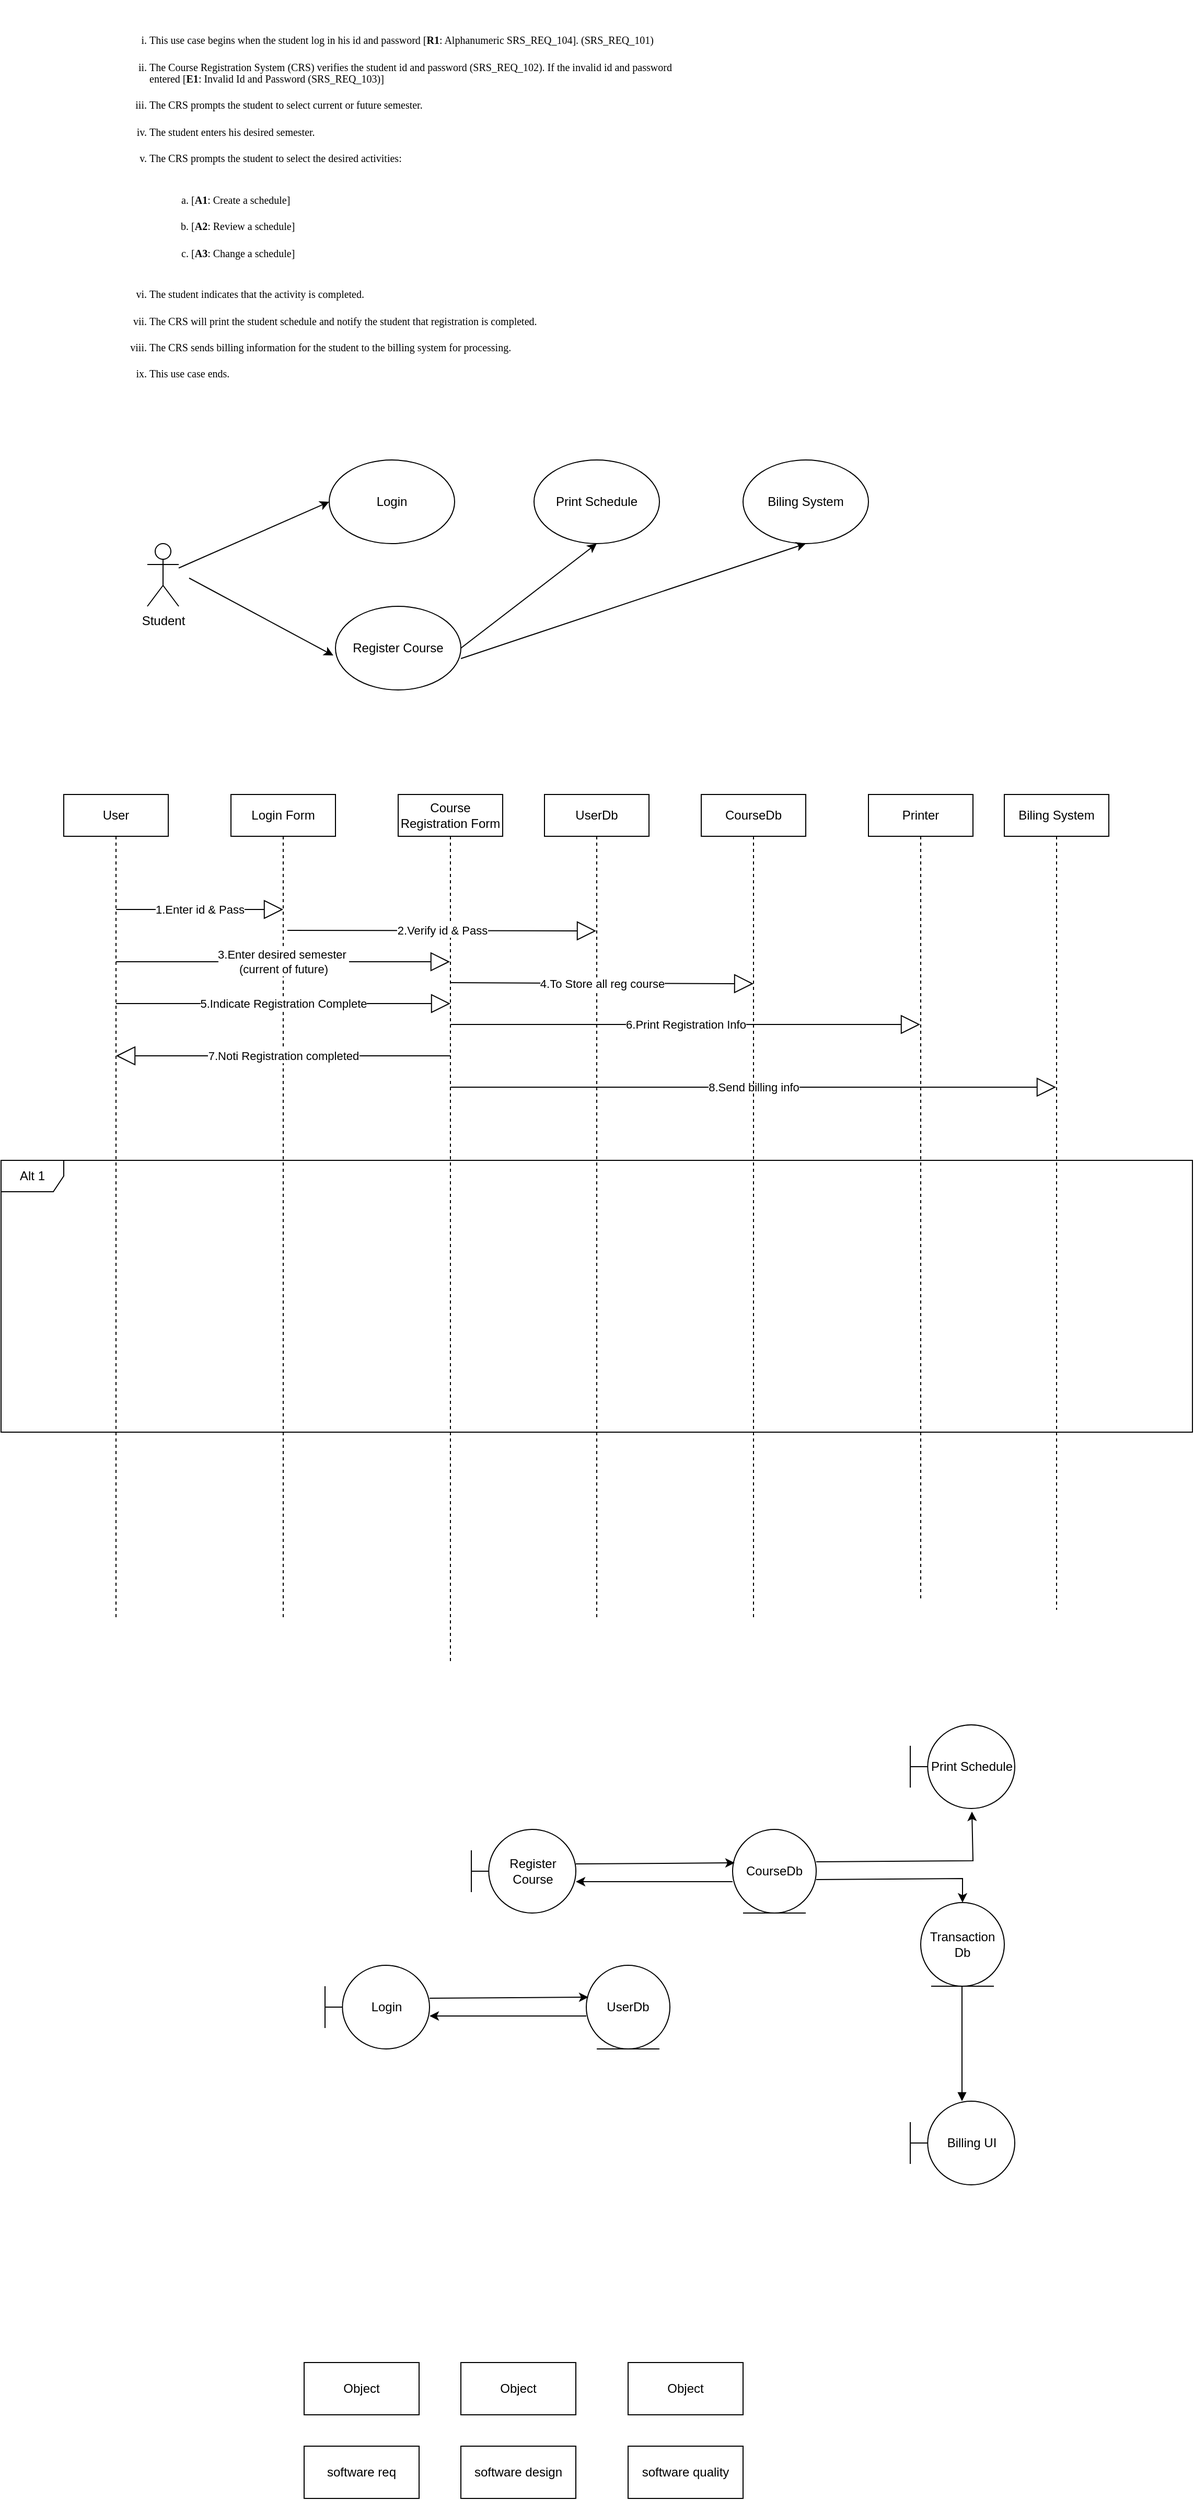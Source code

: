 <mxfile version="22.0.8" type="github">
  <diagram name="Page-1" id="VdK0MEr7L4QaRIki6hEE">
    <mxGraphModel dx="2103" dy="654" grid="1" gridSize="10" guides="1" tooltips="1" connect="1" arrows="1" fold="1" page="1" pageScale="1" pageWidth="827" pageHeight="1169" math="0" shadow="0">
      <root>
        <mxCell id="0" />
        <mxCell id="1" parent="0" />
        <mxCell id="ehw57DtEFJ7WW9thNjO3-1" value="&lt;ol style=&quot;list-style-type: lower-roman&quot;&gt;&#xa;&lt;li style=&quot;margin: 0.0px 0.0px 0.0px 0.0px; font: 10.0px Verdana; color: #000000&quot;&gt;This use case begins when the student log in his id and password [&lt;b&gt;R1&lt;/b&gt;: Alphanumeric SRS_REQ_104]. (SRS_REQ_101)&lt;/li&gt;&#xa;&lt;li style=&quot;margin: 0.0px 0.0px 0.0px 0.0px; font: 10.0px Verdana; color: #000000&quot;&gt;The Course Registration System (CRS) verifies the student id and password (SRS_REQ_102). If the invalid id and password entered [&lt;b&gt;E1&lt;/b&gt;: Invalid Id and Password (SRS_REQ_103)]&lt;/li&gt;&#xa;&lt;li style=&quot;margin: 0.0px 0.0px 0.0px 0.0px; font: 10.0px Verdana; color: #000000&quot;&gt;The CRS prompts the student to select current or future semester.&lt;/li&gt;&#xa;&lt;li style=&quot;margin: 0.0px 0.0px 0.0px 0.0px; font: 10.0px Verdana; color: #000000&quot;&gt;The student enters his desired semester.&lt;/li&gt;&#xa;&lt;li style=&quot;margin: 0.0px 0.0px 0.0px 0.0px; font: 10.0px Verdana; color: #000000&quot;&gt;The CRS prompts the student to select the desired activities:&lt;/li&gt;&#xa;&lt;ol style=&quot;list-style-type: lower-alpha&quot;&gt;&#xa;&lt;li style=&quot;margin: 0.0px 0.0px 0.0px 0.0px; font: 10.0px Verdana; color: #000000&quot;&gt;[&lt;b&gt;A1&lt;/b&gt;: Create a schedule]&lt;/li&gt;&#xa;&lt;li style=&quot;margin: 0.0px 0.0px 0.0px 0.0px; font: 10.0px Verdana; color: #000000&quot;&gt;[&lt;b&gt;A2&lt;/b&gt;: Review a schedule]&lt;/li&gt;&#xa;&lt;li style=&quot;margin: 0.0px 0.0px 0.0px 0.0px; font: 10.0px Verdana; color: #000000&quot;&gt;[&lt;b&gt;A3&lt;/b&gt;: Change a schedule]&lt;/li&gt;&#xa;&lt;/ol&gt;&#xa;&lt;li style=&quot;margin: 0.0px 0.0px 0.0px 0.0px; font: 10.0px Verdana; color: #000000&quot;&gt;The student indicates that the activity is completed.&lt;/li&gt;&#xa;&lt;li style=&quot;margin: 0.0px 0.0px 0.0px 0.0px; font: 10.0px Verdana; color: #000000&quot;&gt;The CRS will print the student schedule and notify the student that registration is completed.&lt;/li&gt;&#xa;&lt;li style=&quot;margin: 0.0px 0.0px 0.0px 0.0px; font: 10.0px Verdana; color: #000000&quot;&gt;The CRS sends billing information for the student to the billing system for processing.&lt;/li&gt;&#xa;&lt;li style=&quot;margin: 0.0px 0.0px 0.0px 0.0px; font: 10.0px Verdana; color: #000000&quot;&gt;This use case ends.&lt;/li&gt;&#xa;&lt;/ol&gt;" style="text;whiteSpace=wrap;html=1;" vertex="1" parent="1">
          <mxGeometry x="80" width="560" height="430" as="geometry" />
        </mxCell>
        <mxCell id="ehw57DtEFJ7WW9thNjO3-2" value="Student" style="shape=umlActor;verticalLabelPosition=bottom;verticalAlign=top;html=1;outlineConnect=0;" vertex="1" parent="1">
          <mxGeometry x="120" y="520" width="30" height="60" as="geometry" />
        </mxCell>
        <mxCell id="ehw57DtEFJ7WW9thNjO3-4" value="Login" style="ellipse;whiteSpace=wrap;html=1;" vertex="1" parent="1">
          <mxGeometry x="294" y="440" width="120" height="80" as="geometry" />
        </mxCell>
        <mxCell id="ehw57DtEFJ7WW9thNjO3-5" value="" style="endArrow=classic;html=1;rounded=0;entryX=0;entryY=0.5;entryDx=0;entryDy=0;" edge="1" parent="1" source="ehw57DtEFJ7WW9thNjO3-2" target="ehw57DtEFJ7WW9thNjO3-4">
          <mxGeometry width="50" height="50" relative="1" as="geometry">
            <mxPoint x="160" y="555" as="sourcePoint" />
            <mxPoint x="210" y="505" as="targetPoint" />
          </mxGeometry>
        </mxCell>
        <mxCell id="ehw57DtEFJ7WW9thNjO3-6" value="Register Course" style="ellipse;whiteSpace=wrap;html=1;" vertex="1" parent="1">
          <mxGeometry x="300" y="580" width="120" height="80" as="geometry" />
        </mxCell>
        <mxCell id="ehw57DtEFJ7WW9thNjO3-7" value="" style="endArrow=classic;html=1;rounded=0;entryX=-0.017;entryY=0.588;entryDx=0;entryDy=0;entryPerimeter=0;" edge="1" parent="1" target="ehw57DtEFJ7WW9thNjO3-6">
          <mxGeometry width="50" height="50" relative="1" as="geometry">
            <mxPoint x="160" y="553" as="sourcePoint" />
            <mxPoint x="304" y="490" as="targetPoint" />
          </mxGeometry>
        </mxCell>
        <mxCell id="ehw57DtEFJ7WW9thNjO3-8" value="Print Schedule" style="ellipse;whiteSpace=wrap;html=1;" vertex="1" parent="1">
          <mxGeometry x="490" y="440" width="120" height="80" as="geometry" />
        </mxCell>
        <mxCell id="ehw57DtEFJ7WW9thNjO3-9" value="Biling System" style="ellipse;whiteSpace=wrap;html=1;" vertex="1" parent="1">
          <mxGeometry x="690" y="440" width="120" height="80" as="geometry" />
        </mxCell>
        <mxCell id="ehw57DtEFJ7WW9thNjO3-10" value="" style="endArrow=classic;html=1;rounded=0;entryX=0.5;entryY=1;entryDx=0;entryDy=0;exitX=1;exitY=0.5;exitDx=0;exitDy=0;" edge="1" parent="1" source="ehw57DtEFJ7WW9thNjO3-6" target="ehw57DtEFJ7WW9thNjO3-8">
          <mxGeometry width="50" height="50" relative="1" as="geometry">
            <mxPoint x="380" y="633" as="sourcePoint" />
            <mxPoint x="524" y="570" as="targetPoint" />
          </mxGeometry>
        </mxCell>
        <mxCell id="ehw57DtEFJ7WW9thNjO3-11" value="" style="endArrow=classic;html=1;rounded=0;entryX=0.5;entryY=1;entryDx=0;entryDy=0;exitX=1;exitY=0.625;exitDx=0;exitDy=0;exitPerimeter=0;" edge="1" parent="1" source="ehw57DtEFJ7WW9thNjO3-6" target="ehw57DtEFJ7WW9thNjO3-9">
          <mxGeometry width="50" height="50" relative="1" as="geometry">
            <mxPoint x="380" y="620" as="sourcePoint" />
            <mxPoint x="518" y="694" as="targetPoint" />
          </mxGeometry>
        </mxCell>
        <mxCell id="ehw57DtEFJ7WW9thNjO3-12" value="Login" style="shape=umlBoundary;whiteSpace=wrap;html=1;" vertex="1" parent="1">
          <mxGeometry x="290" y="1880" width="100" height="80" as="geometry" />
        </mxCell>
        <mxCell id="ehw57DtEFJ7WW9thNjO3-13" value="Register Course" style="shape=umlBoundary;whiteSpace=wrap;html=1;" vertex="1" parent="1">
          <mxGeometry x="430" y="1750" width="100" height="80" as="geometry" />
        </mxCell>
        <mxCell id="ehw57DtEFJ7WW9thNjO3-14" value="UserDb" style="ellipse;shape=umlEntity;whiteSpace=wrap;html=1;" vertex="1" parent="1">
          <mxGeometry x="540" y="1880" width="80" height="80" as="geometry" />
        </mxCell>
        <mxCell id="ehw57DtEFJ7WW9thNjO3-15" value="CourseDb" style="ellipse;shape=umlEntity;whiteSpace=wrap;html=1;" vertex="1" parent="1">
          <mxGeometry x="680" y="1750" width="80" height="80" as="geometry" />
        </mxCell>
        <mxCell id="ehw57DtEFJ7WW9thNjO3-27" value="Print Schedule" style="shape=umlBoundary;whiteSpace=wrap;html=1;" vertex="1" parent="1">
          <mxGeometry x="850" y="1650" width="100" height="80" as="geometry" />
        </mxCell>
        <mxCell id="ehw57DtEFJ7WW9thNjO3-28" value="Transaction Db" style="ellipse;shape=umlEntity;whiteSpace=wrap;html=1;" vertex="1" parent="1">
          <mxGeometry x="860" y="1820" width="80" height="80" as="geometry" />
        </mxCell>
        <mxCell id="ehw57DtEFJ7WW9thNjO3-31" value="Billing UI" style="shape=umlBoundary;whiteSpace=wrap;html=1;" vertex="1" parent="1">
          <mxGeometry x="850" y="2010" width="100" height="80" as="geometry" />
        </mxCell>
        <mxCell id="ehw57DtEFJ7WW9thNjO3-32" value="" style="html=1;verticalAlign=bottom;endArrow=block;curved=0;rounded=0;" edge="1" parent="1">
          <mxGeometry width="80" relative="1" as="geometry">
            <mxPoint x="899.5" y="1900" as="sourcePoint" />
            <mxPoint x="899.5" y="2010" as="targetPoint" />
          </mxGeometry>
        </mxCell>
        <mxCell id="ehw57DtEFJ7WW9thNjO3-33" value="" style="endArrow=classic;html=1;rounded=0;entryX=0.025;entryY=0.4;entryDx=0;entryDy=0;entryPerimeter=0;" edge="1" parent="1" target="ehw57DtEFJ7WW9thNjO3-15">
          <mxGeometry width="50" height="50" relative="1" as="geometry">
            <mxPoint x="530" y="1783" as="sourcePoint" />
            <mxPoint x="674" y="1720" as="targetPoint" />
          </mxGeometry>
        </mxCell>
        <mxCell id="ehw57DtEFJ7WW9thNjO3-34" value="" style="endArrow=classic;html=1;rounded=0;" edge="1" parent="1">
          <mxGeometry width="50" height="50" relative="1" as="geometry">
            <mxPoint x="680" y="1800" as="sourcePoint" />
            <mxPoint x="530" y="1800" as="targetPoint" />
          </mxGeometry>
        </mxCell>
        <mxCell id="ehw57DtEFJ7WW9thNjO3-35" value="" style="endArrow=classic;html=1;rounded=0;entryX=0.025;entryY=0.4;entryDx=0;entryDy=0;entryPerimeter=0;" edge="1" parent="1">
          <mxGeometry width="50" height="50" relative="1" as="geometry">
            <mxPoint x="390" y="1911.5" as="sourcePoint" />
            <mxPoint x="542" y="1910.5" as="targetPoint" />
          </mxGeometry>
        </mxCell>
        <mxCell id="ehw57DtEFJ7WW9thNjO3-36" value="" style="endArrow=classic;html=1;rounded=0;" edge="1" parent="1">
          <mxGeometry width="50" height="50" relative="1" as="geometry">
            <mxPoint x="540" y="1928.5" as="sourcePoint" />
            <mxPoint x="390" y="1928.5" as="targetPoint" />
          </mxGeometry>
        </mxCell>
        <mxCell id="ehw57DtEFJ7WW9thNjO3-37" value="" style="endArrow=classic;html=1;rounded=0;entryX=0.59;entryY=1.038;entryDx=0;entryDy=0;entryPerimeter=0;" edge="1" parent="1" target="ehw57DtEFJ7WW9thNjO3-27">
          <mxGeometry width="50" height="50" relative="1" as="geometry">
            <mxPoint x="760" y="1781" as="sourcePoint" />
            <mxPoint x="912" y="1780" as="targetPoint" />
            <Array as="points">
              <mxPoint x="910" y="1780" />
            </Array>
          </mxGeometry>
        </mxCell>
        <mxCell id="ehw57DtEFJ7WW9thNjO3-39" value="" style="endArrow=classic;html=1;rounded=0;" edge="1" parent="1">
          <mxGeometry width="50" height="50" relative="1" as="geometry">
            <mxPoint x="760" y="1797.96" as="sourcePoint" />
            <mxPoint x="900" y="1820" as="targetPoint" />
            <Array as="points">
              <mxPoint x="900" y="1797" />
            </Array>
          </mxGeometry>
        </mxCell>
        <mxCell id="ehw57DtEFJ7WW9thNjO3-41" value="Login Form" style="shape=umlLifeline;perimeter=lifelinePerimeter;whiteSpace=wrap;html=1;container=1;dropTarget=0;collapsible=0;recursiveResize=0;outlineConnect=0;portConstraint=eastwest;newEdgeStyle={&quot;curved&quot;:0,&quot;rounded&quot;:0};" vertex="1" parent="1">
          <mxGeometry x="200" y="760" width="100" height="790" as="geometry" />
        </mxCell>
        <mxCell id="ehw57DtEFJ7WW9thNjO3-44" value="Course Registration Form" style="shape=umlLifeline;perimeter=lifelinePerimeter;whiteSpace=wrap;html=1;container=1;dropTarget=0;collapsible=0;recursiveResize=0;outlineConnect=0;portConstraint=eastwest;newEdgeStyle={&quot;curved&quot;:0,&quot;rounded&quot;:0};" vertex="1" parent="1">
          <mxGeometry x="360" y="760" width="100" height="830" as="geometry" />
        </mxCell>
        <mxCell id="ehw57DtEFJ7WW9thNjO3-45" value="UserDb" style="shape=umlLifeline;perimeter=lifelinePerimeter;whiteSpace=wrap;html=1;container=1;dropTarget=0;collapsible=0;recursiveResize=0;outlineConnect=0;portConstraint=eastwest;newEdgeStyle={&quot;curved&quot;:0,&quot;rounded&quot;:0};" vertex="1" parent="1">
          <mxGeometry x="500" y="760" width="100" height="790" as="geometry" />
        </mxCell>
        <mxCell id="ehw57DtEFJ7WW9thNjO3-46" value="Printer" style="shape=umlLifeline;perimeter=lifelinePerimeter;whiteSpace=wrap;html=1;container=1;dropTarget=0;collapsible=0;recursiveResize=0;outlineConnect=0;portConstraint=eastwest;newEdgeStyle={&quot;curved&quot;:0,&quot;rounded&quot;:0};" vertex="1" parent="1">
          <mxGeometry x="810" y="760" width="100" height="770" as="geometry" />
        </mxCell>
        <mxCell id="ehw57DtEFJ7WW9thNjO3-47" value="Biling System" style="shape=umlLifeline;perimeter=lifelinePerimeter;whiteSpace=wrap;html=1;container=1;dropTarget=0;collapsible=0;recursiveResize=0;outlineConnect=0;portConstraint=eastwest;newEdgeStyle={&quot;curved&quot;:0,&quot;rounded&quot;:0};" vertex="1" parent="1">
          <mxGeometry x="940" y="760" width="100" height="780" as="geometry" />
        </mxCell>
        <mxCell id="ehw57DtEFJ7WW9thNjO3-48" value="1.Enter id &amp;amp; Pass" style="endArrow=block;endSize=16;endFill=0;html=1;rounded=0;" edge="1" parent="1">
          <mxGeometry width="160" relative="1" as="geometry">
            <mxPoint x="90" y="870" as="sourcePoint" />
            <mxPoint x="250" y="870" as="targetPoint" />
          </mxGeometry>
        </mxCell>
        <mxCell id="ehw57DtEFJ7WW9thNjO3-49" value="2.Verify id &amp;amp; Pass" style="endArrow=block;endSize=16;endFill=0;html=1;rounded=0;" edge="1" parent="1">
          <mxGeometry width="160" relative="1" as="geometry">
            <mxPoint x="254" y="890" as="sourcePoint" />
            <mxPoint x="549.5" y="890.5" as="targetPoint" />
            <Array as="points" />
          </mxGeometry>
        </mxCell>
        <mxCell id="ehw57DtEFJ7WW9thNjO3-50" value="3.Enter desired semester&amp;nbsp;&lt;br&gt;(current of future)" style="endArrow=block;endSize=16;endFill=0;html=1;rounded=0;" edge="1" parent="1" target="ehw57DtEFJ7WW9thNjO3-44">
          <mxGeometry width="160" relative="1" as="geometry">
            <mxPoint x="90" y="920" as="sourcePoint" />
            <mxPoint x="250" y="920" as="targetPoint" />
          </mxGeometry>
        </mxCell>
        <mxCell id="ehw57DtEFJ7WW9thNjO3-51" value="5.Indicate Registration Complete" style="endArrow=block;endSize=16;endFill=0;html=1;rounded=0;" edge="1" parent="1">
          <mxGeometry width="160" relative="1" as="geometry">
            <mxPoint x="90" y="960" as="sourcePoint" />
            <mxPoint x="410" y="960" as="targetPoint" />
          </mxGeometry>
        </mxCell>
        <mxCell id="ehw57DtEFJ7WW9thNjO3-52" value="6.Print Registration Info" style="endArrow=block;endSize=16;endFill=0;html=1;rounded=0;" edge="1" parent="1" target="ehw57DtEFJ7WW9thNjO3-46">
          <mxGeometry width="160" relative="1" as="geometry">
            <mxPoint x="410" y="980" as="sourcePoint" />
            <mxPoint x="710" y="980" as="targetPoint" />
          </mxGeometry>
        </mxCell>
        <mxCell id="ehw57DtEFJ7WW9thNjO3-53" value="8.Send billing info" style="endArrow=block;endSize=16;endFill=0;html=1;rounded=0;" edge="1" parent="1" target="ehw57DtEFJ7WW9thNjO3-47">
          <mxGeometry width="160" relative="1" as="geometry">
            <mxPoint x="410" y="1040" as="sourcePoint" />
            <mxPoint x="710" y="1040" as="targetPoint" />
          </mxGeometry>
        </mxCell>
        <mxCell id="ehw57DtEFJ7WW9thNjO3-54" value="7.Noti Registration completed" style="endArrow=block;endSize=16;endFill=0;html=1;rounded=0;" edge="1" parent="1" target="ehw57DtEFJ7WW9thNjO3-58">
          <mxGeometry width="160" relative="1" as="geometry">
            <mxPoint x="410" y="1010" as="sourcePoint" />
            <mxPoint x="80" y="1010" as="targetPoint" />
          </mxGeometry>
        </mxCell>
        <mxCell id="ehw57DtEFJ7WW9thNjO3-55" value="CourseDb" style="shape=umlLifeline;perimeter=lifelinePerimeter;whiteSpace=wrap;html=1;container=1;dropTarget=0;collapsible=0;recursiveResize=0;outlineConnect=0;portConstraint=eastwest;newEdgeStyle={&quot;curved&quot;:0,&quot;rounded&quot;:0};" vertex="1" parent="1">
          <mxGeometry x="650" y="760" width="100" height="790" as="geometry" />
        </mxCell>
        <mxCell id="ehw57DtEFJ7WW9thNjO3-56" value="4.To Store all reg course" style="endArrow=block;endSize=16;endFill=0;html=1;rounded=0;" edge="1" parent="1">
          <mxGeometry width="160" relative="1" as="geometry">
            <mxPoint x="410" y="940" as="sourcePoint" />
            <mxPoint x="700" y="941" as="targetPoint" />
            <Array as="points">
              <mxPoint x="520" y="940.5" />
            </Array>
          </mxGeometry>
        </mxCell>
        <mxCell id="ehw57DtEFJ7WW9thNjO3-57" value="Alt 1" style="shape=umlFrame;whiteSpace=wrap;html=1;pointerEvents=0;" vertex="1" parent="1">
          <mxGeometry x="-20" y="1110" width="1140" height="260" as="geometry" />
        </mxCell>
        <mxCell id="ehw57DtEFJ7WW9thNjO3-58" value="User" style="shape=umlLifeline;perimeter=lifelinePerimeter;whiteSpace=wrap;html=1;container=1;dropTarget=0;collapsible=0;recursiveResize=0;outlineConnect=0;portConstraint=eastwest;newEdgeStyle={&quot;curved&quot;:0,&quot;rounded&quot;:0};" vertex="1" parent="1">
          <mxGeometry x="40" y="760" width="100" height="790" as="geometry" />
        </mxCell>
        <mxCell id="ehw57DtEFJ7WW9thNjO3-59" value="Object" style="html=1;whiteSpace=wrap;" vertex="1" parent="1">
          <mxGeometry x="270" y="2260" width="110" height="50" as="geometry" />
        </mxCell>
        <mxCell id="ehw57DtEFJ7WW9thNjO3-60" value="Object" style="html=1;whiteSpace=wrap;" vertex="1" parent="1">
          <mxGeometry x="420" y="2260" width="110" height="50" as="geometry" />
        </mxCell>
        <mxCell id="ehw57DtEFJ7WW9thNjO3-61" value="Object" style="html=1;whiteSpace=wrap;" vertex="1" parent="1">
          <mxGeometry x="580" y="2260" width="110" height="50" as="geometry" />
        </mxCell>
        <mxCell id="ehw57DtEFJ7WW9thNjO3-62" value="software req" style="html=1;whiteSpace=wrap;" vertex="1" parent="1">
          <mxGeometry x="270" y="2340" width="110" height="50" as="geometry" />
        </mxCell>
        <mxCell id="ehw57DtEFJ7WW9thNjO3-63" value="software design" style="html=1;whiteSpace=wrap;" vertex="1" parent="1">
          <mxGeometry x="420" y="2340" width="110" height="50" as="geometry" />
        </mxCell>
        <mxCell id="ehw57DtEFJ7WW9thNjO3-64" value="software quality" style="html=1;whiteSpace=wrap;" vertex="1" parent="1">
          <mxGeometry x="580" y="2340" width="110" height="50" as="geometry" />
        </mxCell>
      </root>
    </mxGraphModel>
  </diagram>
</mxfile>
